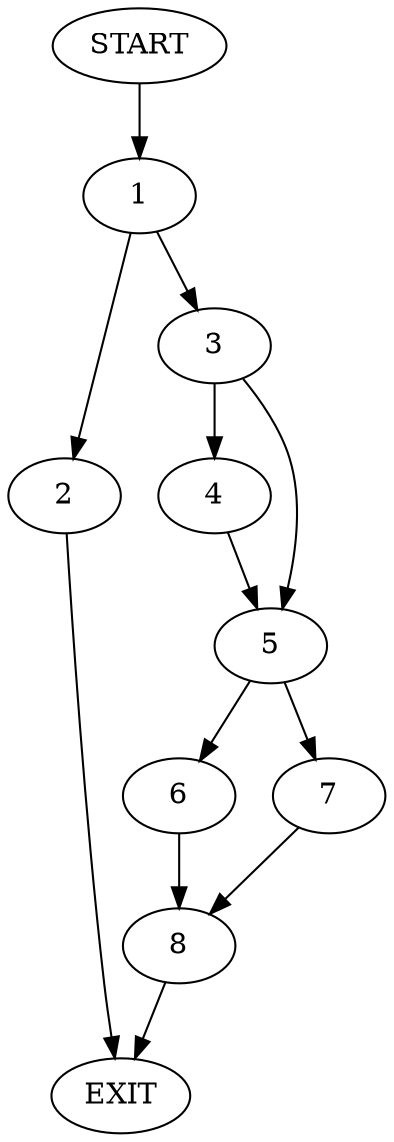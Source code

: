 digraph {
0 [label="START"]
9 [label="EXIT"]
0 -> 1
1 -> 2
1 -> 3
2 -> 9
3 -> 4
3 -> 5
4 -> 5
5 -> 6
5 -> 7
7 -> 8
6 -> 8
8 -> 9
}
